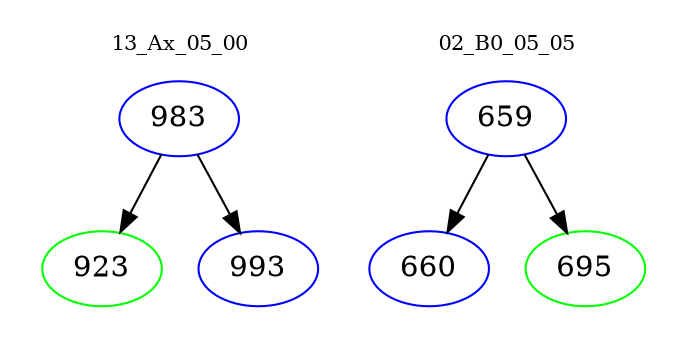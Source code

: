digraph{
subgraph cluster_0 {
color = white
label = "13_Ax_05_00";
fontsize=10;
T0_983 [label="983", color="blue"]
T0_983 -> T0_923 [color="black"]
T0_923 [label="923", color="green"]
T0_983 -> T0_993 [color="black"]
T0_993 [label="993", color="blue"]
}
subgraph cluster_1 {
color = white
label = "02_B0_05_05";
fontsize=10;
T1_659 [label="659", color="blue"]
T1_659 -> T1_660 [color="black"]
T1_660 [label="660", color="blue"]
T1_659 -> T1_695 [color="black"]
T1_695 [label="695", color="green"]
}
}
